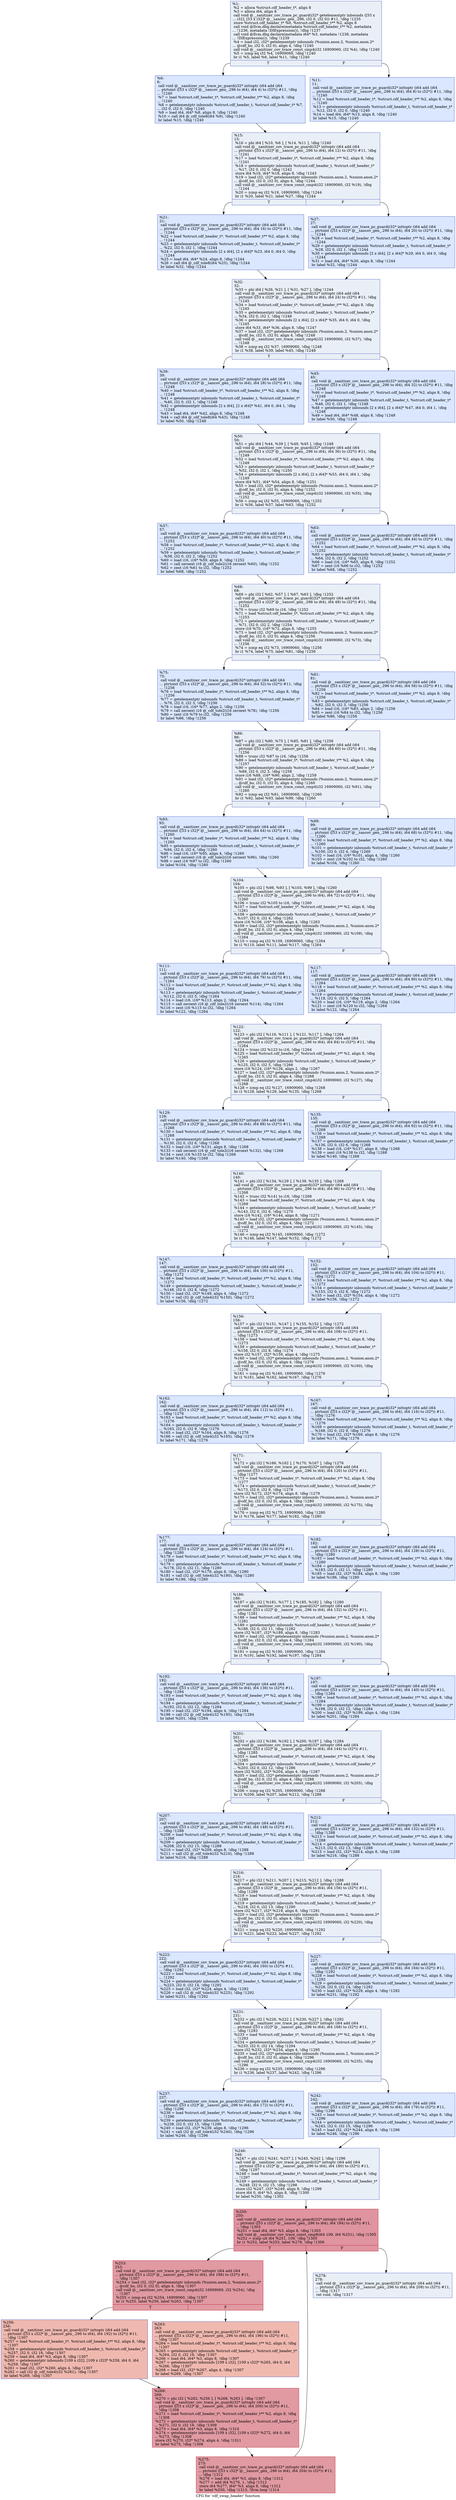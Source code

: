 digraph "CFG for 'cdf_swap_header' function" {
	label="CFG for 'cdf_swap_header' function";

	Node0x564cce8bc540 [shape=record,color="#3d50c3ff", style=filled, fillcolor="#cedaeb70",label="{%1:\l  %2 = alloca %struct.cdf_header_t*, align 8\l  %3 = alloca i64, align 8\l  call void @__sanitizer_cov_trace_pc_guard(i32* getelementptr inbounds ([53 x\l... i32], [53 x i32]* @__sancov_gen_.296, i32 0, i32 0)) #11, !dbg !1235\l  store %struct.cdf_header_t* %0, %struct.cdf_header_t** %2, align 8\l  call void @llvm.dbg.declare(metadata %struct.cdf_header_t** %2, metadata\l... !1236, metadata !DIExpression()), !dbg !1237\l  call void @llvm.dbg.declare(metadata i64* %3, metadata !1238, metadata\l... !DIExpression()), !dbg !1239\l  %4 = load i32, i32* getelementptr inbounds (%union.anon.2, %union.anon.2*\l... @cdf_bo, i32 0, i32 0), align 4, !dbg !1240\l  call void @__sanitizer_cov_trace_const_cmp4(i32 16909060, i32 %4), !dbg !1240\l  %5 = icmp eq i32 %4, 16909060, !dbg !1240\l  br i1 %5, label %6, label %11, !dbg !1240\l|{<s0>T|<s1>F}}"];
	Node0x564cce8bc540:s0 -> Node0x564cce8bf450;
	Node0x564cce8bc540:s1 -> Node0x564cce8bf4a0;
	Node0x564cce8bf450 [shape=record,color="#3d50c3ff", style=filled, fillcolor="#abc8fd70",label="{%6:\l6:                                                \l  call void @__sanitizer_cov_trace_pc_guard(i32* inttoptr (i64 add (i64\l... ptrtoint ([53 x i32]* @__sancov_gen_.296 to i64), i64 4) to i32*)) #11, !dbg\l... !1240\l  %7 = load %struct.cdf_header_t*, %struct.cdf_header_t** %2, align 8, !dbg\l... !1240\l  %8 = getelementptr inbounds %struct.cdf_header_t, %struct.cdf_header_t* %7,\l... i32 0, i32 0, !dbg !1240\l  %9 = load i64, i64* %8, align 8, !dbg !1240\l  %10 = call i64 @_cdf_tole8(i64 %9), !dbg !1240\l  br label %15, !dbg !1240\l}"];
	Node0x564cce8bf450 -> Node0x564cce8bf4f0;
	Node0x564cce8bf4a0 [shape=record,color="#3d50c3ff", style=filled, fillcolor="#abc8fd70",label="{%11:\l11:                                               \l  call void @__sanitizer_cov_trace_pc_guard(i32* inttoptr (i64 add (i64\l... ptrtoint ([53 x i32]* @__sancov_gen_.296 to i64), i64 8) to i32*)) #11, !dbg\l... !1240\l  %12 = load %struct.cdf_header_t*, %struct.cdf_header_t** %2, align 8, !dbg\l... !1240\l  %13 = getelementptr inbounds %struct.cdf_header_t, %struct.cdf_header_t*\l... %12, i32 0, i32 0, !dbg !1240\l  %14 = load i64, i64* %13, align 8, !dbg !1240\l  br label %15, !dbg !1240\l}"];
	Node0x564cce8bf4a0 -> Node0x564cce8bf4f0;
	Node0x564cce8bf4f0 [shape=record,color="#3d50c3ff", style=filled, fillcolor="#cedaeb70",label="{%15:\l15:                                               \l  %16 = phi i64 [ %10, %6 ], [ %14, %11 ], !dbg !1240\l  call void @__sanitizer_cov_trace_pc_guard(i32* inttoptr (i64 add (i64\l... ptrtoint ([53 x i32]* @__sancov_gen_.296 to i64), i64 12) to i32*)) #11, !dbg\l... !1241\l  %17 = load %struct.cdf_header_t*, %struct.cdf_header_t** %2, align 8, !dbg\l... !1241\l  %18 = getelementptr inbounds %struct.cdf_header_t, %struct.cdf_header_t*\l... %17, i32 0, i32 0, !dbg !1242\l  store i64 %16, i64* %18, align 8, !dbg !1243\l  %19 = load i32, i32* getelementptr inbounds (%union.anon.2, %union.anon.2*\l... @cdf_bo, i32 0, i32 0), align 4, !dbg !1244\l  call void @__sanitizer_cov_trace_const_cmp4(i32 16909060, i32 %19), !dbg\l... !1244\l  %20 = icmp eq i32 %19, 16909060, !dbg !1244\l  br i1 %20, label %21, label %27, !dbg !1244\l|{<s0>T|<s1>F}}"];
	Node0x564cce8bf4f0:s0 -> Node0x564cce8bf540;
	Node0x564cce8bf4f0:s1 -> Node0x564cce8bf590;
	Node0x564cce8bf540 [shape=record,color="#3d50c3ff", style=filled, fillcolor="#abc8fd70",label="{%21:\l21:                                               \l  call void @__sanitizer_cov_trace_pc_guard(i32* inttoptr (i64 add (i64\l... ptrtoint ([53 x i32]* @__sancov_gen_.296 to i64), i64 16) to i32*)) #11, !dbg\l... !1244\l  %22 = load %struct.cdf_header_t*, %struct.cdf_header_t** %2, align 8, !dbg\l... !1244\l  %23 = getelementptr inbounds %struct.cdf_header_t, %struct.cdf_header_t*\l... %22, i32 0, i32 1, !dbg !1244\l  %24 = getelementptr inbounds [2 x i64], [2 x i64]* %23, i64 0, i64 0, !dbg\l... !1244\l  %25 = load i64, i64* %24, align 8, !dbg !1244\l  %26 = call i64 @_cdf_tole8(i64 %25), !dbg !1244\l  br label %32, !dbg !1244\l}"];
	Node0x564cce8bf540 -> Node0x564cce8bf5e0;
	Node0x564cce8bf590 [shape=record,color="#3d50c3ff", style=filled, fillcolor="#abc8fd70",label="{%27:\l27:                                               \l  call void @__sanitizer_cov_trace_pc_guard(i32* inttoptr (i64 add (i64\l... ptrtoint ([53 x i32]* @__sancov_gen_.296 to i64), i64 20) to i32*)) #11, !dbg\l... !1244\l  %28 = load %struct.cdf_header_t*, %struct.cdf_header_t** %2, align 8, !dbg\l... !1244\l  %29 = getelementptr inbounds %struct.cdf_header_t, %struct.cdf_header_t*\l... %28, i32 0, i32 1, !dbg !1244\l  %30 = getelementptr inbounds [2 x i64], [2 x i64]* %29, i64 0, i64 0, !dbg\l... !1244\l  %31 = load i64, i64* %30, align 8, !dbg !1244\l  br label %32, !dbg !1244\l}"];
	Node0x564cce8bf590 -> Node0x564cce8bf5e0;
	Node0x564cce8bf5e0 [shape=record,color="#3d50c3ff", style=filled, fillcolor="#cedaeb70",label="{%32:\l32:                                               \l  %33 = phi i64 [ %26, %21 ], [ %31, %27 ], !dbg !1244\l  call void @__sanitizer_cov_trace_pc_guard(i32* inttoptr (i64 add (i64\l... ptrtoint ([53 x i32]* @__sancov_gen_.296 to i64), i64 24) to i32*)) #11, !dbg\l... !1245\l  %34 = load %struct.cdf_header_t*, %struct.cdf_header_t** %2, align 8, !dbg\l... !1245\l  %35 = getelementptr inbounds %struct.cdf_header_t, %struct.cdf_header_t*\l... %34, i32 0, i32 1, !dbg !1246\l  %36 = getelementptr inbounds [2 x i64], [2 x i64]* %35, i64 0, i64 0, !dbg\l... !1245\l  store i64 %33, i64* %36, align 8, !dbg !1247\l  %37 = load i32, i32* getelementptr inbounds (%union.anon.2, %union.anon.2*\l... @cdf_bo, i32 0, i32 0), align 4, !dbg !1248\l  call void @__sanitizer_cov_trace_const_cmp4(i32 16909060, i32 %37), !dbg\l... !1248\l  %38 = icmp eq i32 %37, 16909060, !dbg !1248\l  br i1 %38, label %39, label %45, !dbg !1248\l|{<s0>T|<s1>F}}"];
	Node0x564cce8bf5e0:s0 -> Node0x564cce8bf630;
	Node0x564cce8bf5e0:s1 -> Node0x564cce8bf680;
	Node0x564cce8bf630 [shape=record,color="#3d50c3ff", style=filled, fillcolor="#abc8fd70",label="{%39:\l39:                                               \l  call void @__sanitizer_cov_trace_pc_guard(i32* inttoptr (i64 add (i64\l... ptrtoint ([53 x i32]* @__sancov_gen_.296 to i64), i64 28) to i32*)) #11, !dbg\l... !1248\l  %40 = load %struct.cdf_header_t*, %struct.cdf_header_t** %2, align 8, !dbg\l... !1248\l  %41 = getelementptr inbounds %struct.cdf_header_t, %struct.cdf_header_t*\l... %40, i32 0, i32 1, !dbg !1248\l  %42 = getelementptr inbounds [2 x i64], [2 x i64]* %41, i64 0, i64 1, !dbg\l... !1248\l  %43 = load i64, i64* %42, align 8, !dbg !1248\l  %44 = call i64 @_cdf_tole8(i64 %43), !dbg !1248\l  br label %50, !dbg !1248\l}"];
	Node0x564cce8bf630 -> Node0x564cce8bf6d0;
	Node0x564cce8bf680 [shape=record,color="#3d50c3ff", style=filled, fillcolor="#abc8fd70",label="{%45:\l45:                                               \l  call void @__sanitizer_cov_trace_pc_guard(i32* inttoptr (i64 add (i64\l... ptrtoint ([53 x i32]* @__sancov_gen_.296 to i64), i64 32) to i32*)) #11, !dbg\l... !1248\l  %46 = load %struct.cdf_header_t*, %struct.cdf_header_t** %2, align 8, !dbg\l... !1248\l  %47 = getelementptr inbounds %struct.cdf_header_t, %struct.cdf_header_t*\l... %46, i32 0, i32 1, !dbg !1248\l  %48 = getelementptr inbounds [2 x i64], [2 x i64]* %47, i64 0, i64 1, !dbg\l... !1248\l  %49 = load i64, i64* %48, align 8, !dbg !1248\l  br label %50, !dbg !1248\l}"];
	Node0x564cce8bf680 -> Node0x564cce8bf6d0;
	Node0x564cce8bf6d0 [shape=record,color="#3d50c3ff", style=filled, fillcolor="#cedaeb70",label="{%50:\l50:                                               \l  %51 = phi i64 [ %44, %39 ], [ %49, %45 ], !dbg !1248\l  call void @__sanitizer_cov_trace_pc_guard(i32* inttoptr (i64 add (i64\l... ptrtoint ([53 x i32]* @__sancov_gen_.296 to i64), i64 36) to i32*)) #11, !dbg\l... !1249\l  %52 = load %struct.cdf_header_t*, %struct.cdf_header_t** %2, align 8, !dbg\l... !1249\l  %53 = getelementptr inbounds %struct.cdf_header_t, %struct.cdf_header_t*\l... %52, i32 0, i32 1, !dbg !1250\l  %54 = getelementptr inbounds [2 x i64], [2 x i64]* %53, i64 0, i64 1, !dbg\l... !1249\l  store i64 %51, i64* %54, align 8, !dbg !1251\l  %55 = load i32, i32* getelementptr inbounds (%union.anon.2, %union.anon.2*\l... @cdf_bo, i32 0, i32 0), align 4, !dbg !1252\l  call void @__sanitizer_cov_trace_const_cmp4(i32 16909060, i32 %55), !dbg\l... !1252\l  %56 = icmp eq i32 %55, 16909060, !dbg !1252\l  br i1 %56, label %57, label %63, !dbg !1252\l|{<s0>T|<s1>F}}"];
	Node0x564cce8bf6d0:s0 -> Node0x564cce8bf720;
	Node0x564cce8bf6d0:s1 -> Node0x564cce8bf770;
	Node0x564cce8bf720 [shape=record,color="#3d50c3ff", style=filled, fillcolor="#abc8fd70",label="{%57:\l57:                                               \l  call void @__sanitizer_cov_trace_pc_guard(i32* inttoptr (i64 add (i64\l... ptrtoint ([53 x i32]* @__sancov_gen_.296 to i64), i64 40) to i32*)) #11, !dbg\l... !1252\l  %58 = load %struct.cdf_header_t*, %struct.cdf_header_t** %2, align 8, !dbg\l... !1252\l  %59 = getelementptr inbounds %struct.cdf_header_t, %struct.cdf_header_t*\l... %58, i32 0, i32 2, !dbg !1252\l  %60 = load i16, i16* %59, align 8, !dbg !1252\l  %61 = call zeroext i16 @_cdf_tole2(i16 zeroext %60), !dbg !1252\l  %62 = zext i16 %61 to i32, !dbg !1252\l  br label %68, !dbg !1252\l}"];
	Node0x564cce8bf720 -> Node0x564cce8bf7c0;
	Node0x564cce8bf770 [shape=record,color="#3d50c3ff", style=filled, fillcolor="#abc8fd70",label="{%63:\l63:                                               \l  call void @__sanitizer_cov_trace_pc_guard(i32* inttoptr (i64 add (i64\l... ptrtoint ([53 x i32]* @__sancov_gen_.296 to i64), i64 44) to i32*)) #11, !dbg\l... !1252\l  %64 = load %struct.cdf_header_t*, %struct.cdf_header_t** %2, align 8, !dbg\l... !1252\l  %65 = getelementptr inbounds %struct.cdf_header_t, %struct.cdf_header_t*\l... %64, i32 0, i32 2, !dbg !1252\l  %66 = load i16, i16* %65, align 8, !dbg !1252\l  %67 = zext i16 %66 to i32, !dbg !1252\l  br label %68, !dbg !1252\l}"];
	Node0x564cce8bf770 -> Node0x564cce8bf7c0;
	Node0x564cce8bf7c0 [shape=record,color="#3d50c3ff", style=filled, fillcolor="#cedaeb70",label="{%68:\l68:                                               \l  %69 = phi i32 [ %62, %57 ], [ %67, %63 ], !dbg !1252\l  call void @__sanitizer_cov_trace_pc_guard(i32* inttoptr (i64 add (i64\l... ptrtoint ([53 x i32]* @__sancov_gen_.296 to i64), i64 48) to i32*)) #11, !dbg\l... !1252\l  %70 = trunc i32 %69 to i16, !dbg !1252\l  %71 = load %struct.cdf_header_t*, %struct.cdf_header_t** %2, align 8, !dbg\l... !1253\l  %72 = getelementptr inbounds %struct.cdf_header_t, %struct.cdf_header_t*\l... %71, i32 0, i32 2, !dbg !1254\l  store i16 %70, i16* %72, align 8, !dbg !1255\l  %73 = load i32, i32* getelementptr inbounds (%union.anon.2, %union.anon.2*\l... @cdf_bo, i32 0, i32 0), align 4, !dbg !1256\l  call void @__sanitizer_cov_trace_const_cmp4(i32 16909060, i32 %73), !dbg\l... !1256\l  %74 = icmp eq i32 %73, 16909060, !dbg !1256\l  br i1 %74, label %75, label %81, !dbg !1256\l|{<s0>T|<s1>F}}"];
	Node0x564cce8bf7c0:s0 -> Node0x564cce8bf810;
	Node0x564cce8bf7c0:s1 -> Node0x564cce8bf860;
	Node0x564cce8bf810 [shape=record,color="#3d50c3ff", style=filled, fillcolor="#abc8fd70",label="{%75:\l75:                                               \l  call void @__sanitizer_cov_trace_pc_guard(i32* inttoptr (i64 add (i64\l... ptrtoint ([53 x i32]* @__sancov_gen_.296 to i64), i64 52) to i32*)) #11, !dbg\l... !1256\l  %76 = load %struct.cdf_header_t*, %struct.cdf_header_t** %2, align 8, !dbg\l... !1256\l  %77 = getelementptr inbounds %struct.cdf_header_t, %struct.cdf_header_t*\l... %76, i32 0, i32 3, !dbg !1256\l  %78 = load i16, i16* %77, align 2, !dbg !1256\l  %79 = call zeroext i16 @_cdf_tole2(i16 zeroext %78), !dbg !1256\l  %80 = zext i16 %79 to i32, !dbg !1256\l  br label %86, !dbg !1256\l}"];
	Node0x564cce8bf810 -> Node0x564cce8bf8b0;
	Node0x564cce8bf860 [shape=record,color="#3d50c3ff", style=filled, fillcolor="#abc8fd70",label="{%81:\l81:                                               \l  call void @__sanitizer_cov_trace_pc_guard(i32* inttoptr (i64 add (i64\l... ptrtoint ([53 x i32]* @__sancov_gen_.296 to i64), i64 56) to i32*)) #11, !dbg\l... !1256\l  %82 = load %struct.cdf_header_t*, %struct.cdf_header_t** %2, align 8, !dbg\l... !1256\l  %83 = getelementptr inbounds %struct.cdf_header_t, %struct.cdf_header_t*\l... %82, i32 0, i32 3, !dbg !1256\l  %84 = load i16, i16* %83, align 2, !dbg !1256\l  %85 = zext i16 %84 to i32, !dbg !1256\l  br label %86, !dbg !1256\l}"];
	Node0x564cce8bf860 -> Node0x564cce8bf8b0;
	Node0x564cce8bf8b0 [shape=record,color="#3d50c3ff", style=filled, fillcolor="#cedaeb70",label="{%86:\l86:                                               \l  %87 = phi i32 [ %80, %75 ], [ %85, %81 ], !dbg !1256\l  call void @__sanitizer_cov_trace_pc_guard(i32* inttoptr (i64 add (i64\l... ptrtoint ([53 x i32]* @__sancov_gen_.296 to i64), i64 60) to i32*)) #11, !dbg\l... !1256\l  %88 = trunc i32 %87 to i16, !dbg !1256\l  %89 = load %struct.cdf_header_t*, %struct.cdf_header_t** %2, align 8, !dbg\l... !1257\l  %90 = getelementptr inbounds %struct.cdf_header_t, %struct.cdf_header_t*\l... %89, i32 0, i32 3, !dbg !1258\l  store i16 %88, i16* %90, align 2, !dbg !1259\l  %91 = load i32, i32* getelementptr inbounds (%union.anon.2, %union.anon.2*\l... @cdf_bo, i32 0, i32 0), align 4, !dbg !1260\l  call void @__sanitizer_cov_trace_const_cmp4(i32 16909060, i32 %91), !dbg\l... !1260\l  %92 = icmp eq i32 %91, 16909060, !dbg !1260\l  br i1 %92, label %93, label %99, !dbg !1260\l|{<s0>T|<s1>F}}"];
	Node0x564cce8bf8b0:s0 -> Node0x564cce8bf900;
	Node0x564cce8bf8b0:s1 -> Node0x564cce8bf950;
	Node0x564cce8bf900 [shape=record,color="#3d50c3ff", style=filled, fillcolor="#abc8fd70",label="{%93:\l93:                                               \l  call void @__sanitizer_cov_trace_pc_guard(i32* inttoptr (i64 add (i64\l... ptrtoint ([53 x i32]* @__sancov_gen_.296 to i64), i64 64) to i32*)) #11, !dbg\l... !1260\l  %94 = load %struct.cdf_header_t*, %struct.cdf_header_t** %2, align 8, !dbg\l... !1260\l  %95 = getelementptr inbounds %struct.cdf_header_t, %struct.cdf_header_t*\l... %94, i32 0, i32 4, !dbg !1260\l  %96 = load i16, i16* %95, align 4, !dbg !1260\l  %97 = call zeroext i16 @_cdf_tole2(i16 zeroext %96), !dbg !1260\l  %98 = zext i16 %97 to i32, !dbg !1260\l  br label %104, !dbg !1260\l}"];
	Node0x564cce8bf900 -> Node0x564cce8bf9a0;
	Node0x564cce8bf950 [shape=record,color="#3d50c3ff", style=filled, fillcolor="#abc8fd70",label="{%99:\l99:                                               \l  call void @__sanitizer_cov_trace_pc_guard(i32* inttoptr (i64 add (i64\l... ptrtoint ([53 x i32]* @__sancov_gen_.296 to i64), i64 68) to i32*)) #11, !dbg\l... !1260\l  %100 = load %struct.cdf_header_t*, %struct.cdf_header_t** %2, align 8, !dbg\l... !1260\l  %101 = getelementptr inbounds %struct.cdf_header_t, %struct.cdf_header_t*\l... %100, i32 0, i32 4, !dbg !1260\l  %102 = load i16, i16* %101, align 4, !dbg !1260\l  %103 = zext i16 %102 to i32, !dbg !1260\l  br label %104, !dbg !1260\l}"];
	Node0x564cce8bf950 -> Node0x564cce8bf9a0;
	Node0x564cce8bf9a0 [shape=record,color="#3d50c3ff", style=filled, fillcolor="#cedaeb70",label="{%104:\l104:                                              \l  %105 = phi i32 [ %98, %93 ], [ %103, %99 ], !dbg !1260\l  call void @__sanitizer_cov_trace_pc_guard(i32* inttoptr (i64 add (i64\l... ptrtoint ([53 x i32]* @__sancov_gen_.296 to i64), i64 72) to i32*)) #11, !dbg\l... !1260\l  %106 = trunc i32 %105 to i16, !dbg !1260\l  %107 = load %struct.cdf_header_t*, %struct.cdf_header_t** %2, align 8, !dbg\l... !1261\l  %108 = getelementptr inbounds %struct.cdf_header_t, %struct.cdf_header_t*\l... %107, i32 0, i32 4, !dbg !1262\l  store i16 %106, i16* %108, align 4, !dbg !1263\l  %109 = load i32, i32* getelementptr inbounds (%union.anon.2, %union.anon.2*\l... @cdf_bo, i32 0, i32 0), align 4, !dbg !1264\l  call void @__sanitizer_cov_trace_const_cmp4(i32 16909060, i32 %109), !dbg\l... !1264\l  %110 = icmp eq i32 %109, 16909060, !dbg !1264\l  br i1 %110, label %111, label %117, !dbg !1264\l|{<s0>T|<s1>F}}"];
	Node0x564cce8bf9a0:s0 -> Node0x564cce8bf9f0;
	Node0x564cce8bf9a0:s1 -> Node0x564cce8bfa40;
	Node0x564cce8bf9f0 [shape=record,color="#3d50c3ff", style=filled, fillcolor="#abc8fd70",label="{%111:\l111:                                              \l  call void @__sanitizer_cov_trace_pc_guard(i32* inttoptr (i64 add (i64\l... ptrtoint ([53 x i32]* @__sancov_gen_.296 to i64), i64 76) to i32*)) #11, !dbg\l... !1264\l  %112 = load %struct.cdf_header_t*, %struct.cdf_header_t** %2, align 8, !dbg\l... !1264\l  %113 = getelementptr inbounds %struct.cdf_header_t, %struct.cdf_header_t*\l... %112, i32 0, i32 5, !dbg !1264\l  %114 = load i16, i16* %113, align 2, !dbg !1264\l  %115 = call zeroext i16 @_cdf_tole2(i16 zeroext %114), !dbg !1264\l  %116 = zext i16 %115 to i32, !dbg !1264\l  br label %122, !dbg !1264\l}"];
	Node0x564cce8bf9f0 -> Node0x564cce8bfa90;
	Node0x564cce8bfa40 [shape=record,color="#3d50c3ff", style=filled, fillcolor="#abc8fd70",label="{%117:\l117:                                              \l  call void @__sanitizer_cov_trace_pc_guard(i32* inttoptr (i64 add (i64\l... ptrtoint ([53 x i32]* @__sancov_gen_.296 to i64), i64 80) to i32*)) #11, !dbg\l... !1264\l  %118 = load %struct.cdf_header_t*, %struct.cdf_header_t** %2, align 8, !dbg\l... !1264\l  %119 = getelementptr inbounds %struct.cdf_header_t, %struct.cdf_header_t*\l... %118, i32 0, i32 5, !dbg !1264\l  %120 = load i16, i16* %119, align 2, !dbg !1264\l  %121 = zext i16 %120 to i32, !dbg !1264\l  br label %122, !dbg !1264\l}"];
	Node0x564cce8bfa40 -> Node0x564cce8bfa90;
	Node0x564cce8bfa90 [shape=record,color="#3d50c3ff", style=filled, fillcolor="#cedaeb70",label="{%122:\l122:                                              \l  %123 = phi i32 [ %116, %111 ], [ %121, %117 ], !dbg !1264\l  call void @__sanitizer_cov_trace_pc_guard(i32* inttoptr (i64 add (i64\l... ptrtoint ([53 x i32]* @__sancov_gen_.296 to i64), i64 84) to i32*)) #11, !dbg\l... !1264\l  %124 = trunc i32 %123 to i16, !dbg !1264\l  %125 = load %struct.cdf_header_t*, %struct.cdf_header_t** %2, align 8, !dbg\l... !1265\l  %126 = getelementptr inbounds %struct.cdf_header_t, %struct.cdf_header_t*\l... %125, i32 0, i32 5, !dbg !1266\l  store i16 %124, i16* %126, align 2, !dbg !1267\l  %127 = load i32, i32* getelementptr inbounds (%union.anon.2, %union.anon.2*\l... @cdf_bo, i32 0, i32 0), align 4, !dbg !1268\l  call void @__sanitizer_cov_trace_const_cmp4(i32 16909060, i32 %127), !dbg\l... !1268\l  %128 = icmp eq i32 %127, 16909060, !dbg !1268\l  br i1 %128, label %129, label %135, !dbg !1268\l|{<s0>T|<s1>F}}"];
	Node0x564cce8bfa90:s0 -> Node0x564cce8bfae0;
	Node0x564cce8bfa90:s1 -> Node0x564cce8bfb30;
	Node0x564cce8bfae0 [shape=record,color="#3d50c3ff", style=filled, fillcolor="#abc8fd70",label="{%129:\l129:                                              \l  call void @__sanitizer_cov_trace_pc_guard(i32* inttoptr (i64 add (i64\l... ptrtoint ([53 x i32]* @__sancov_gen_.296 to i64), i64 88) to i32*)) #11, !dbg\l... !1268\l  %130 = load %struct.cdf_header_t*, %struct.cdf_header_t** %2, align 8, !dbg\l... !1268\l  %131 = getelementptr inbounds %struct.cdf_header_t, %struct.cdf_header_t*\l... %130, i32 0, i32 6, !dbg !1268\l  %132 = load i16, i16* %131, align 8, !dbg !1268\l  %133 = call zeroext i16 @_cdf_tole2(i16 zeroext %132), !dbg !1268\l  %134 = zext i16 %133 to i32, !dbg !1268\l  br label %140, !dbg !1268\l}"];
	Node0x564cce8bfae0 -> Node0x564cce8bfb80;
	Node0x564cce8bfb30 [shape=record,color="#3d50c3ff", style=filled, fillcolor="#abc8fd70",label="{%135:\l135:                                              \l  call void @__sanitizer_cov_trace_pc_guard(i32* inttoptr (i64 add (i64\l... ptrtoint ([53 x i32]* @__sancov_gen_.296 to i64), i64 92) to i32*)) #11, !dbg\l... !1268\l  %136 = load %struct.cdf_header_t*, %struct.cdf_header_t** %2, align 8, !dbg\l... !1268\l  %137 = getelementptr inbounds %struct.cdf_header_t, %struct.cdf_header_t*\l... %136, i32 0, i32 6, !dbg !1268\l  %138 = load i16, i16* %137, align 8, !dbg !1268\l  %139 = zext i16 %138 to i32, !dbg !1268\l  br label %140, !dbg !1268\l}"];
	Node0x564cce8bfb30 -> Node0x564cce8bfb80;
	Node0x564cce8bfb80 [shape=record,color="#3d50c3ff", style=filled, fillcolor="#cedaeb70",label="{%140:\l140:                                              \l  %141 = phi i32 [ %134, %129 ], [ %139, %135 ], !dbg !1268\l  call void @__sanitizer_cov_trace_pc_guard(i32* inttoptr (i64 add (i64\l... ptrtoint ([53 x i32]* @__sancov_gen_.296 to i64), i64 96) to i32*)) #11, !dbg\l... !1268\l  %142 = trunc i32 %141 to i16, !dbg !1268\l  %143 = load %struct.cdf_header_t*, %struct.cdf_header_t** %2, align 8, !dbg\l... !1269\l  %144 = getelementptr inbounds %struct.cdf_header_t, %struct.cdf_header_t*\l... %143, i32 0, i32 6, !dbg !1270\l  store i16 %142, i16* %144, align 8, !dbg !1271\l  %145 = load i32, i32* getelementptr inbounds (%union.anon.2, %union.anon.2*\l... @cdf_bo, i32 0, i32 0), align 4, !dbg !1272\l  call void @__sanitizer_cov_trace_const_cmp4(i32 16909060, i32 %145), !dbg\l... !1272\l  %146 = icmp eq i32 %145, 16909060, !dbg !1272\l  br i1 %146, label %147, label %152, !dbg !1272\l|{<s0>T|<s1>F}}"];
	Node0x564cce8bfb80:s0 -> Node0x564cce8bfbd0;
	Node0x564cce8bfb80:s1 -> Node0x564cce8bfc20;
	Node0x564cce8bfbd0 [shape=record,color="#3d50c3ff", style=filled, fillcolor="#abc8fd70",label="{%147:\l147:                                              \l  call void @__sanitizer_cov_trace_pc_guard(i32* inttoptr (i64 add (i64\l... ptrtoint ([53 x i32]* @__sancov_gen_.296 to i64), i64 100) to i32*)) #11,\l... !dbg !1272\l  %148 = load %struct.cdf_header_t*, %struct.cdf_header_t** %2, align 8, !dbg\l... !1272\l  %149 = getelementptr inbounds %struct.cdf_header_t, %struct.cdf_header_t*\l... %148, i32 0, i32 8, !dbg !1272\l  %150 = load i32, i32* %149, align 4, !dbg !1272\l  %151 = call i32 @_cdf_tole4(i32 %150), !dbg !1272\l  br label %156, !dbg !1272\l}"];
	Node0x564cce8bfbd0 -> Node0x564cce8bfc70;
	Node0x564cce8bfc20 [shape=record,color="#3d50c3ff", style=filled, fillcolor="#abc8fd70",label="{%152:\l152:                                              \l  call void @__sanitizer_cov_trace_pc_guard(i32* inttoptr (i64 add (i64\l... ptrtoint ([53 x i32]* @__sancov_gen_.296 to i64), i64 104) to i32*)) #11,\l... !dbg !1272\l  %153 = load %struct.cdf_header_t*, %struct.cdf_header_t** %2, align 8, !dbg\l... !1272\l  %154 = getelementptr inbounds %struct.cdf_header_t, %struct.cdf_header_t*\l... %153, i32 0, i32 8, !dbg !1272\l  %155 = load i32, i32* %154, align 4, !dbg !1272\l  br label %156, !dbg !1272\l}"];
	Node0x564cce8bfc20 -> Node0x564cce8bfc70;
	Node0x564cce8bfc70 [shape=record,color="#3d50c3ff", style=filled, fillcolor="#cedaeb70",label="{%156:\l156:                                              \l  %157 = phi i32 [ %151, %147 ], [ %155, %152 ], !dbg !1272\l  call void @__sanitizer_cov_trace_pc_guard(i32* inttoptr (i64 add (i64\l... ptrtoint ([53 x i32]* @__sancov_gen_.296 to i64), i64 108) to i32*)) #11,\l... !dbg !1273\l  %158 = load %struct.cdf_header_t*, %struct.cdf_header_t** %2, align 8, !dbg\l... !1273\l  %159 = getelementptr inbounds %struct.cdf_header_t, %struct.cdf_header_t*\l... %158, i32 0, i32 8, !dbg !1274\l  store i32 %157, i32* %159, align 4, !dbg !1275\l  %160 = load i32, i32* getelementptr inbounds (%union.anon.2, %union.anon.2*\l... @cdf_bo, i32 0, i32 0), align 4, !dbg !1276\l  call void @__sanitizer_cov_trace_const_cmp4(i32 16909060, i32 %160), !dbg\l... !1276\l  %161 = icmp eq i32 %160, 16909060, !dbg !1276\l  br i1 %161, label %162, label %167, !dbg !1276\l|{<s0>T|<s1>F}}"];
	Node0x564cce8bfc70:s0 -> Node0x564cce8bfcc0;
	Node0x564cce8bfc70:s1 -> Node0x564cce8bfd10;
	Node0x564cce8bfcc0 [shape=record,color="#3d50c3ff", style=filled, fillcolor="#abc8fd70",label="{%162:\l162:                                              \l  call void @__sanitizer_cov_trace_pc_guard(i32* inttoptr (i64 add (i64\l... ptrtoint ([53 x i32]* @__sancov_gen_.296 to i64), i64 112) to i32*)) #11,\l... !dbg !1276\l  %163 = load %struct.cdf_header_t*, %struct.cdf_header_t** %2, align 8, !dbg\l... !1276\l  %164 = getelementptr inbounds %struct.cdf_header_t, %struct.cdf_header_t*\l... %163, i32 0, i32 9, !dbg !1276\l  %165 = load i32, i32* %164, align 8, !dbg !1276\l  %166 = call i32 @_cdf_tole4(i32 %165), !dbg !1276\l  br label %171, !dbg !1276\l}"];
	Node0x564cce8bfcc0 -> Node0x564cce8bfd60;
	Node0x564cce8bfd10 [shape=record,color="#3d50c3ff", style=filled, fillcolor="#abc8fd70",label="{%167:\l167:                                              \l  call void @__sanitizer_cov_trace_pc_guard(i32* inttoptr (i64 add (i64\l... ptrtoint ([53 x i32]* @__sancov_gen_.296 to i64), i64 116) to i32*)) #11,\l... !dbg !1276\l  %168 = load %struct.cdf_header_t*, %struct.cdf_header_t** %2, align 8, !dbg\l... !1276\l  %169 = getelementptr inbounds %struct.cdf_header_t, %struct.cdf_header_t*\l... %168, i32 0, i32 9, !dbg !1276\l  %170 = load i32, i32* %169, align 8, !dbg !1276\l  br label %171, !dbg !1276\l}"];
	Node0x564cce8bfd10 -> Node0x564cce8bfd60;
	Node0x564cce8bfd60 [shape=record,color="#3d50c3ff", style=filled, fillcolor="#cedaeb70",label="{%171:\l171:                                              \l  %172 = phi i32 [ %166, %162 ], [ %170, %167 ], !dbg !1276\l  call void @__sanitizer_cov_trace_pc_guard(i32* inttoptr (i64 add (i64\l... ptrtoint ([53 x i32]* @__sancov_gen_.296 to i64), i64 120) to i32*)) #11,\l... !dbg !1277\l  %173 = load %struct.cdf_header_t*, %struct.cdf_header_t** %2, align 8, !dbg\l... !1277\l  %174 = getelementptr inbounds %struct.cdf_header_t, %struct.cdf_header_t*\l... %173, i32 0, i32 9, !dbg !1278\l  store i32 %172, i32* %174, align 8, !dbg !1279\l  %175 = load i32, i32* getelementptr inbounds (%union.anon.2, %union.anon.2*\l... @cdf_bo, i32 0, i32 0), align 4, !dbg !1280\l  call void @__sanitizer_cov_trace_const_cmp4(i32 16909060, i32 %175), !dbg\l... !1280\l  %176 = icmp eq i32 %175, 16909060, !dbg !1280\l  br i1 %176, label %177, label %182, !dbg !1280\l|{<s0>T|<s1>F}}"];
	Node0x564cce8bfd60:s0 -> Node0x564cce8bfdb0;
	Node0x564cce8bfd60:s1 -> Node0x564cce8bfe00;
	Node0x564cce8bfdb0 [shape=record,color="#3d50c3ff", style=filled, fillcolor="#abc8fd70",label="{%177:\l177:                                              \l  call void @__sanitizer_cov_trace_pc_guard(i32* inttoptr (i64 add (i64\l... ptrtoint ([53 x i32]* @__sancov_gen_.296 to i64), i64 124) to i32*)) #11,\l... !dbg !1280\l  %178 = load %struct.cdf_header_t*, %struct.cdf_header_t** %2, align 8, !dbg\l... !1280\l  %179 = getelementptr inbounds %struct.cdf_header_t, %struct.cdf_header_t*\l... %178, i32 0, i32 11, !dbg !1280\l  %180 = load i32, i32* %179, align 8, !dbg !1280\l  %181 = call i32 @_cdf_tole4(i32 %180), !dbg !1280\l  br label %186, !dbg !1280\l}"];
	Node0x564cce8bfdb0 -> Node0x564cce8bfe50;
	Node0x564cce8bfe00 [shape=record,color="#3d50c3ff", style=filled, fillcolor="#abc8fd70",label="{%182:\l182:                                              \l  call void @__sanitizer_cov_trace_pc_guard(i32* inttoptr (i64 add (i64\l... ptrtoint ([53 x i32]* @__sancov_gen_.296 to i64), i64 128) to i32*)) #11,\l... !dbg !1280\l  %183 = load %struct.cdf_header_t*, %struct.cdf_header_t** %2, align 8, !dbg\l... !1280\l  %184 = getelementptr inbounds %struct.cdf_header_t, %struct.cdf_header_t*\l... %183, i32 0, i32 11, !dbg !1280\l  %185 = load i32, i32* %184, align 8, !dbg !1280\l  br label %186, !dbg !1280\l}"];
	Node0x564cce8bfe00 -> Node0x564cce8bfe50;
	Node0x564cce8bfe50 [shape=record,color="#3d50c3ff", style=filled, fillcolor="#cedaeb70",label="{%186:\l186:                                              \l  %187 = phi i32 [ %181, %177 ], [ %185, %182 ], !dbg !1280\l  call void @__sanitizer_cov_trace_pc_guard(i32* inttoptr (i64 add (i64\l... ptrtoint ([53 x i32]* @__sancov_gen_.296 to i64), i64 132) to i32*)) #11,\l... !dbg !1281\l  %188 = load %struct.cdf_header_t*, %struct.cdf_header_t** %2, align 8, !dbg\l... !1281\l  %189 = getelementptr inbounds %struct.cdf_header_t, %struct.cdf_header_t*\l... %188, i32 0, i32 11, !dbg !1282\l  store i32 %187, i32* %189, align 8, !dbg !1283\l  %190 = load i32, i32* getelementptr inbounds (%union.anon.2, %union.anon.2*\l... @cdf_bo, i32 0, i32 0), align 4, !dbg !1284\l  call void @__sanitizer_cov_trace_const_cmp4(i32 16909060, i32 %190), !dbg\l... !1284\l  %191 = icmp eq i32 %190, 16909060, !dbg !1284\l  br i1 %191, label %192, label %197, !dbg !1284\l|{<s0>T|<s1>F}}"];
	Node0x564cce8bfe50:s0 -> Node0x564cce8bfea0;
	Node0x564cce8bfe50:s1 -> Node0x564cce8bfef0;
	Node0x564cce8bfea0 [shape=record,color="#3d50c3ff", style=filled, fillcolor="#abc8fd70",label="{%192:\l192:                                              \l  call void @__sanitizer_cov_trace_pc_guard(i32* inttoptr (i64 add (i64\l... ptrtoint ([53 x i32]* @__sancov_gen_.296 to i64), i64 136) to i32*)) #11,\l... !dbg !1284\l  %193 = load %struct.cdf_header_t*, %struct.cdf_header_t** %2, align 8, !dbg\l... !1284\l  %194 = getelementptr inbounds %struct.cdf_header_t, %struct.cdf_header_t*\l... %193, i32 0, i32 12, !dbg !1284\l  %195 = load i32, i32* %194, align 4, !dbg !1284\l  %196 = call i32 @_cdf_tole4(i32 %195), !dbg !1284\l  br label %201, !dbg !1284\l}"];
	Node0x564cce8bfea0 -> Node0x564cce8bff40;
	Node0x564cce8bfef0 [shape=record,color="#3d50c3ff", style=filled, fillcolor="#abc8fd70",label="{%197:\l197:                                              \l  call void @__sanitizer_cov_trace_pc_guard(i32* inttoptr (i64 add (i64\l... ptrtoint ([53 x i32]* @__sancov_gen_.296 to i64), i64 140) to i32*)) #11,\l... !dbg !1284\l  %198 = load %struct.cdf_header_t*, %struct.cdf_header_t** %2, align 8, !dbg\l... !1284\l  %199 = getelementptr inbounds %struct.cdf_header_t, %struct.cdf_header_t*\l... %198, i32 0, i32 12, !dbg !1284\l  %200 = load i32, i32* %199, align 4, !dbg !1284\l  br label %201, !dbg !1284\l}"];
	Node0x564cce8bfef0 -> Node0x564cce8bff40;
	Node0x564cce8bff40 [shape=record,color="#3d50c3ff", style=filled, fillcolor="#cedaeb70",label="{%201:\l201:                                              \l  %202 = phi i32 [ %196, %192 ], [ %200, %197 ], !dbg !1284\l  call void @__sanitizer_cov_trace_pc_guard(i32* inttoptr (i64 add (i64\l... ptrtoint ([53 x i32]* @__sancov_gen_.296 to i64), i64 144) to i32*)) #11,\l... !dbg !1285\l  %203 = load %struct.cdf_header_t*, %struct.cdf_header_t** %2, align 8, !dbg\l... !1285\l  %204 = getelementptr inbounds %struct.cdf_header_t, %struct.cdf_header_t*\l... %203, i32 0, i32 12, !dbg !1286\l  store i32 %202, i32* %204, align 4, !dbg !1287\l  %205 = load i32, i32* getelementptr inbounds (%union.anon.2, %union.anon.2*\l... @cdf_bo, i32 0, i32 0), align 4, !dbg !1288\l  call void @__sanitizer_cov_trace_const_cmp4(i32 16909060, i32 %205), !dbg\l... !1288\l  %206 = icmp eq i32 %205, 16909060, !dbg !1288\l  br i1 %206, label %207, label %212, !dbg !1288\l|{<s0>T|<s1>F}}"];
	Node0x564cce8bff40:s0 -> Node0x564cce8bff90;
	Node0x564cce8bff40:s1 -> Node0x564cce8bffe0;
	Node0x564cce8bff90 [shape=record,color="#3d50c3ff", style=filled, fillcolor="#abc8fd70",label="{%207:\l207:                                              \l  call void @__sanitizer_cov_trace_pc_guard(i32* inttoptr (i64 add (i64\l... ptrtoint ([53 x i32]* @__sancov_gen_.296 to i64), i64 148) to i32*)) #11,\l... !dbg !1288\l  %208 = load %struct.cdf_header_t*, %struct.cdf_header_t** %2, align 8, !dbg\l... !1288\l  %209 = getelementptr inbounds %struct.cdf_header_t, %struct.cdf_header_t*\l... %208, i32 0, i32 13, !dbg !1288\l  %210 = load i32, i32* %209, align 8, !dbg !1288\l  %211 = call i32 @_cdf_tole4(i32 %210), !dbg !1288\l  br label %216, !dbg !1288\l}"];
	Node0x564cce8bff90 -> Node0x564cce8c0030;
	Node0x564cce8bffe0 [shape=record,color="#3d50c3ff", style=filled, fillcolor="#abc8fd70",label="{%212:\l212:                                              \l  call void @__sanitizer_cov_trace_pc_guard(i32* inttoptr (i64 add (i64\l... ptrtoint ([53 x i32]* @__sancov_gen_.296 to i64), i64 152) to i32*)) #11,\l... !dbg !1288\l  %213 = load %struct.cdf_header_t*, %struct.cdf_header_t** %2, align 8, !dbg\l... !1288\l  %214 = getelementptr inbounds %struct.cdf_header_t, %struct.cdf_header_t*\l... %213, i32 0, i32 13, !dbg !1288\l  %215 = load i32, i32* %214, align 8, !dbg !1288\l  br label %216, !dbg !1288\l}"];
	Node0x564cce8bffe0 -> Node0x564cce8c0030;
	Node0x564cce8c0030 [shape=record,color="#3d50c3ff", style=filled, fillcolor="#cedaeb70",label="{%216:\l216:                                              \l  %217 = phi i32 [ %211, %207 ], [ %215, %212 ], !dbg !1288\l  call void @__sanitizer_cov_trace_pc_guard(i32* inttoptr (i64 add (i64\l... ptrtoint ([53 x i32]* @__sancov_gen_.296 to i64), i64 156) to i32*)) #11,\l... !dbg !1289\l  %218 = load %struct.cdf_header_t*, %struct.cdf_header_t** %2, align 8, !dbg\l... !1289\l  %219 = getelementptr inbounds %struct.cdf_header_t, %struct.cdf_header_t*\l... %218, i32 0, i32 13, !dbg !1290\l  store i32 %217, i32* %219, align 8, !dbg !1291\l  %220 = load i32, i32* getelementptr inbounds (%union.anon.2, %union.anon.2*\l... @cdf_bo, i32 0, i32 0), align 4, !dbg !1292\l  call void @__sanitizer_cov_trace_const_cmp4(i32 16909060, i32 %220), !dbg\l... !1292\l  %221 = icmp eq i32 %220, 16909060, !dbg !1292\l  br i1 %221, label %222, label %227, !dbg !1292\l|{<s0>T|<s1>F}}"];
	Node0x564cce8c0030:s0 -> Node0x564cce8c0080;
	Node0x564cce8c0030:s1 -> Node0x564cce8c00d0;
	Node0x564cce8c0080 [shape=record,color="#3d50c3ff", style=filled, fillcolor="#abc8fd70",label="{%222:\l222:                                              \l  call void @__sanitizer_cov_trace_pc_guard(i32* inttoptr (i64 add (i64\l... ptrtoint ([53 x i32]* @__sancov_gen_.296 to i64), i64 160) to i32*)) #11,\l... !dbg !1292\l  %223 = load %struct.cdf_header_t*, %struct.cdf_header_t** %2, align 8, !dbg\l... !1292\l  %224 = getelementptr inbounds %struct.cdf_header_t, %struct.cdf_header_t*\l... %223, i32 0, i32 14, !dbg !1292\l  %225 = load i32, i32* %224, align 4, !dbg !1292\l  %226 = call i32 @_cdf_tole4(i32 %225), !dbg !1292\l  br label %231, !dbg !1292\l}"];
	Node0x564cce8c0080 -> Node0x564cce8c0120;
	Node0x564cce8c00d0 [shape=record,color="#3d50c3ff", style=filled, fillcolor="#abc8fd70",label="{%227:\l227:                                              \l  call void @__sanitizer_cov_trace_pc_guard(i32* inttoptr (i64 add (i64\l... ptrtoint ([53 x i32]* @__sancov_gen_.296 to i64), i64 164) to i32*)) #11,\l... !dbg !1292\l  %228 = load %struct.cdf_header_t*, %struct.cdf_header_t** %2, align 8, !dbg\l... !1292\l  %229 = getelementptr inbounds %struct.cdf_header_t, %struct.cdf_header_t*\l... %228, i32 0, i32 14, !dbg !1292\l  %230 = load i32, i32* %229, align 4, !dbg !1292\l  br label %231, !dbg !1292\l}"];
	Node0x564cce8c00d0 -> Node0x564cce8c0120;
	Node0x564cce8c0120 [shape=record,color="#3d50c3ff", style=filled, fillcolor="#cedaeb70",label="{%231:\l231:                                              \l  %232 = phi i32 [ %226, %222 ], [ %230, %227 ], !dbg !1292\l  call void @__sanitizer_cov_trace_pc_guard(i32* inttoptr (i64 add (i64\l... ptrtoint ([53 x i32]* @__sancov_gen_.296 to i64), i64 168) to i32*)) #11,\l... !dbg !1293\l  %233 = load %struct.cdf_header_t*, %struct.cdf_header_t** %2, align 8, !dbg\l... !1293\l  %234 = getelementptr inbounds %struct.cdf_header_t, %struct.cdf_header_t*\l... %233, i32 0, i32 14, !dbg !1294\l  store i32 %232, i32* %234, align 4, !dbg !1295\l  %235 = load i32, i32* getelementptr inbounds (%union.anon.2, %union.anon.2*\l... @cdf_bo, i32 0, i32 0), align 4, !dbg !1296\l  call void @__sanitizer_cov_trace_const_cmp4(i32 16909060, i32 %235), !dbg\l... !1296\l  %236 = icmp eq i32 %235, 16909060, !dbg !1296\l  br i1 %236, label %237, label %242, !dbg !1296\l|{<s0>T|<s1>F}}"];
	Node0x564cce8c0120:s0 -> Node0x564cce8c0170;
	Node0x564cce8c0120:s1 -> Node0x564cce8c01c0;
	Node0x564cce8c0170 [shape=record,color="#3d50c3ff", style=filled, fillcolor="#abc8fd70",label="{%237:\l237:                                              \l  call void @__sanitizer_cov_trace_pc_guard(i32* inttoptr (i64 add (i64\l... ptrtoint ([53 x i32]* @__sancov_gen_.296 to i64), i64 172) to i32*)) #11,\l... !dbg !1296\l  %238 = load %struct.cdf_header_t*, %struct.cdf_header_t** %2, align 8, !dbg\l... !1296\l  %239 = getelementptr inbounds %struct.cdf_header_t, %struct.cdf_header_t*\l... %238, i32 0, i32 15, !dbg !1296\l  %240 = load i32, i32* %239, align 8, !dbg !1296\l  %241 = call i32 @_cdf_tole4(i32 %240), !dbg !1296\l  br label %246, !dbg !1296\l}"];
	Node0x564cce8c0170 -> Node0x564cce8c0210;
	Node0x564cce8c01c0 [shape=record,color="#3d50c3ff", style=filled, fillcolor="#abc8fd70",label="{%242:\l242:                                              \l  call void @__sanitizer_cov_trace_pc_guard(i32* inttoptr (i64 add (i64\l... ptrtoint ([53 x i32]* @__sancov_gen_.296 to i64), i64 176) to i32*)) #11,\l... !dbg !1296\l  %243 = load %struct.cdf_header_t*, %struct.cdf_header_t** %2, align 8, !dbg\l... !1296\l  %244 = getelementptr inbounds %struct.cdf_header_t, %struct.cdf_header_t*\l... %243, i32 0, i32 15, !dbg !1296\l  %245 = load i32, i32* %244, align 8, !dbg !1296\l  br label %246, !dbg !1296\l}"];
	Node0x564cce8c01c0 -> Node0x564cce8c0210;
	Node0x564cce8c0210 [shape=record,color="#3d50c3ff", style=filled, fillcolor="#cedaeb70",label="{%246:\l246:                                              \l  %247 = phi i32 [ %241, %237 ], [ %245, %242 ], !dbg !1296\l  call void @__sanitizer_cov_trace_pc_guard(i32* inttoptr (i64 add (i64\l... ptrtoint ([53 x i32]* @__sancov_gen_.296 to i64), i64 180) to i32*)) #11,\l... !dbg !1297\l  %248 = load %struct.cdf_header_t*, %struct.cdf_header_t** %2, align 8, !dbg\l... !1297\l  %249 = getelementptr inbounds %struct.cdf_header_t, %struct.cdf_header_t*\l... %248, i32 0, i32 15, !dbg !1298\l  store i32 %247, i32* %249, align 8, !dbg !1299\l  store i64 0, i64* %3, align 8, !dbg !1300\l  br label %250, !dbg !1302\l}"];
	Node0x564cce8c0210 -> Node0x564cce8c0260;
	Node0x564cce8c0260 [shape=record,color="#b70d28ff", style=filled, fillcolor="#b70d2870",label="{%250:\l250:                                              \l  call void @__sanitizer_cov_trace_pc_guard(i32* inttoptr (i64 add (i64\l... ptrtoint ([53 x i32]* @__sancov_gen_.296 to i64), i64 184) to i32*)) #11,\l... !dbg !1303\l  %251 = load i64, i64* %3, align 8, !dbg !1303\l  call void @__sanitizer_cov_trace_const_cmp8(i64 109, i64 %251), !dbg !1305\l  %252 = icmp ult i64 %251, 109, !dbg !1305\l  br i1 %252, label %253, label %278, !dbg !1306\l|{<s0>T|<s1>F}}"];
	Node0x564cce8c0260:s0 -> Node0x564cce8c02b0;
	Node0x564cce8c0260:s1 -> Node0x564cce8c0440;
	Node0x564cce8c02b0 [shape=record,color="#b70d28ff", style=filled, fillcolor="#bb1b2c70",label="{%253:\l253:                                              \l  call void @__sanitizer_cov_trace_pc_guard(i32* inttoptr (i64 add (i64\l... ptrtoint ([53 x i32]* @__sancov_gen_.296 to i64), i64 188) to i32*)) #11,\l... !dbg !1307\l  %254 = load i32, i32* getelementptr inbounds (%union.anon.2, %union.anon.2*\l... @cdf_bo, i32 0, i32 0), align 4, !dbg !1307\l  call void @__sanitizer_cov_trace_const_cmp4(i32 16909060, i32 %254), !dbg\l... !1307\l  %255 = icmp eq i32 %254, 16909060, !dbg !1307\l  br i1 %255, label %256, label %263, !dbg !1307\l|{<s0>T|<s1>F}}"];
	Node0x564cce8c02b0:s0 -> Node0x564cce8c0300;
	Node0x564cce8c02b0:s1 -> Node0x564cce8c0350;
	Node0x564cce8c0300 [shape=record,color="#3d50c3ff", style=filled, fillcolor="#de614d70",label="{%256:\l256:                                              \l  call void @__sanitizer_cov_trace_pc_guard(i32* inttoptr (i64 add (i64\l... ptrtoint ([53 x i32]* @__sancov_gen_.296 to i64), i64 192) to i32*)) #11,\l... !dbg !1307\l  %257 = load %struct.cdf_header_t*, %struct.cdf_header_t** %2, align 8, !dbg\l... !1307\l  %258 = getelementptr inbounds %struct.cdf_header_t, %struct.cdf_header_t*\l... %257, i32 0, i32 16, !dbg !1307\l  %259 = load i64, i64* %3, align 8, !dbg !1307\l  %260 = getelementptr inbounds [109 x i32], [109 x i32]* %258, i64 0, i64\l... %259, !dbg !1307\l  %261 = load i32, i32* %260, align 4, !dbg !1307\l  %262 = call i32 @_cdf_tole4(i32 %261), !dbg !1307\l  br label %269, !dbg !1307\l}"];
	Node0x564cce8c0300 -> Node0x564cce8c03a0;
	Node0x564cce8c0350 [shape=record,color="#3d50c3ff", style=filled, fillcolor="#de614d70",label="{%263:\l263:                                              \l  call void @__sanitizer_cov_trace_pc_guard(i32* inttoptr (i64 add (i64\l... ptrtoint ([53 x i32]* @__sancov_gen_.296 to i64), i64 196) to i32*)) #11,\l... !dbg !1307\l  %264 = load %struct.cdf_header_t*, %struct.cdf_header_t** %2, align 8, !dbg\l... !1307\l  %265 = getelementptr inbounds %struct.cdf_header_t, %struct.cdf_header_t*\l... %264, i32 0, i32 16, !dbg !1307\l  %266 = load i64, i64* %3, align 8, !dbg !1307\l  %267 = getelementptr inbounds [109 x i32], [109 x i32]* %265, i64 0, i64\l... %266, !dbg !1307\l  %268 = load i32, i32* %267, align 4, !dbg !1307\l  br label %269, !dbg !1307\l}"];
	Node0x564cce8c0350 -> Node0x564cce8c03a0;
	Node0x564cce8c03a0 [shape=record,color="#b70d28ff", style=filled, fillcolor="#bb1b2c70",label="{%269:\l269:                                              \l  %270 = phi i32 [ %262, %256 ], [ %268, %263 ], !dbg !1307\l  call void @__sanitizer_cov_trace_pc_guard(i32* inttoptr (i64 add (i64\l... ptrtoint ([53 x i32]* @__sancov_gen_.296 to i64), i64 200) to i32*)) #11,\l... !dbg !1308\l  %271 = load %struct.cdf_header_t*, %struct.cdf_header_t** %2, align 8, !dbg\l... !1308\l  %272 = getelementptr inbounds %struct.cdf_header_t, %struct.cdf_header_t*\l... %271, i32 0, i32 16, !dbg !1309\l  %273 = load i64, i64* %3, align 8, !dbg !1310\l  %274 = getelementptr inbounds [109 x i32], [109 x i32]* %272, i64 0, i64\l... %273, !dbg !1308\l  store i32 %270, i32* %274, align 4, !dbg !1311\l  br label %275, !dbg !1308\l}"];
	Node0x564cce8c03a0 -> Node0x564cce8c03f0;
	Node0x564cce8c03f0 [shape=record,color="#b70d28ff", style=filled, fillcolor="#bb1b2c70",label="{%275:\l275:                                              \l  call void @__sanitizer_cov_trace_pc_guard(i32* inttoptr (i64 add (i64\l... ptrtoint ([53 x i32]* @__sancov_gen_.296 to i64), i64 204) to i32*)) #11,\l... !dbg !1312\l  %276 = load i64, i64* %3, align 8, !dbg !1312\l  %277 = add i64 %276, 1, !dbg !1312\l  store i64 %277, i64* %3, align 8, !dbg !1312\l  br label %250, !dbg !1313, !llvm.loop !1314\l}"];
	Node0x564cce8c03f0 -> Node0x564cce8c0260;
	Node0x564cce8c0440 [shape=record,color="#3d50c3ff", style=filled, fillcolor="#cedaeb70",label="{%278:\l278:                                              \l  call void @__sanitizer_cov_trace_pc_guard(i32* inttoptr (i64 add (i64\l... ptrtoint ([53 x i32]* @__sancov_gen_.296 to i64), i64 208) to i32*)) #11,\l... !dbg !1317\l  ret void, !dbg !1317\l}"];
}
